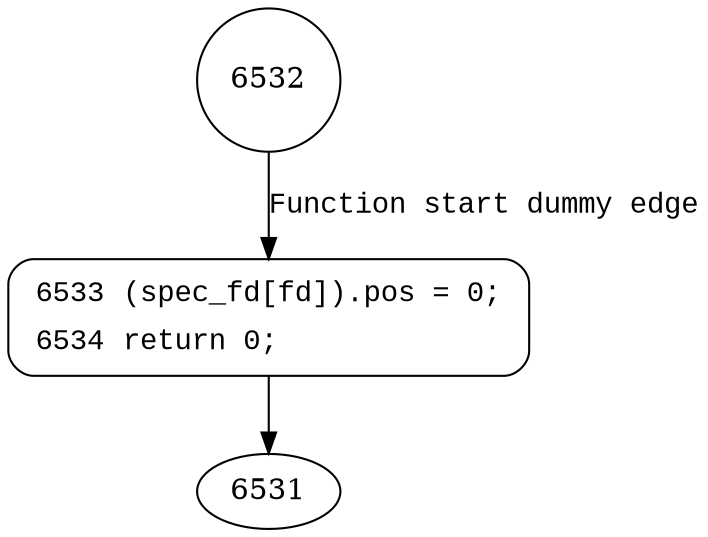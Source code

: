 digraph spec_rewind {
6532 [shape="circle"]
6533 [shape="circle"]
6533 [style="filled,bold" penwidth="1" fillcolor="white" fontname="Courier New" shape="Mrecord" label=<<table border="0" cellborder="0" cellpadding="3" bgcolor="white"><tr><td align="right">6533</td><td align="left">(spec_fd[fd]).pos = 0;</td></tr><tr><td align="right">6534</td><td align="left">return 0;</td></tr></table>>]
6533 -> 6531[label=""]
6532 -> 6533 [label="Function start dummy edge" fontname="Courier New"]
}